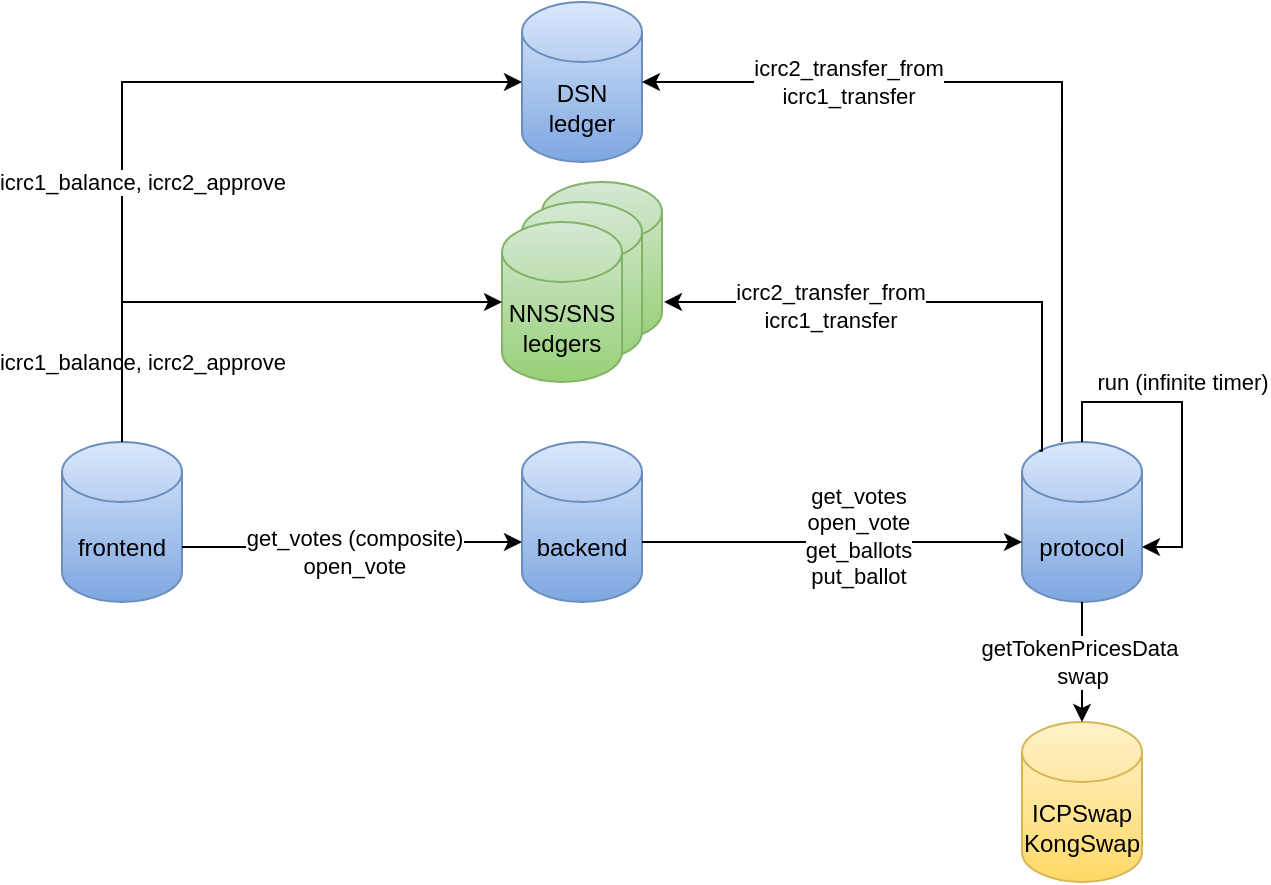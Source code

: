<mxfile version="26.0.16">
  <diagram name="Page-1" id="4YQ3M7ePslyWIL4b2Aoe">
    <mxGraphModel dx="1188" dy="658" grid="1" gridSize="10" guides="1" tooltips="1" connect="1" arrows="1" fold="1" page="1" pageScale="1" pageWidth="850" pageHeight="1100" math="0" shadow="0">
      <root>
        <mxCell id="0" />
        <mxCell id="1" parent="0" />
        <mxCell id="E03e79URPQWgSJ25w-YL-2" value="" style="shape=cylinder3;whiteSpace=wrap;html=1;boundedLbl=1;backgroundOutline=1;size=15;fillColor=#d5e8d4;strokeColor=#82b366;gradientColor=#97d077;" vertex="1" parent="1">
          <mxGeometry x="290" y="170" width="60" height="80" as="geometry" />
        </mxCell>
        <mxCell id="E03e79URPQWgSJ25w-YL-1" value="" style="shape=cylinder3;whiteSpace=wrap;html=1;boundedLbl=1;backgroundOutline=1;size=15;fillColor=#d5e8d4;strokeColor=#82b366;gradientColor=#97d077;" vertex="1" parent="1">
          <mxGeometry x="280" y="180" width="60" height="80" as="geometry" />
        </mxCell>
        <mxCell id="ApYlR3YKpeadKY-bWpYY-1" value="protocol" style="shape=cylinder3;whiteSpace=wrap;html=1;boundedLbl=1;backgroundOutline=1;size=15;fillColor=#dae8fc;strokeColor=#6c8ebf;gradientColor=#7ea6e0;" parent="1" vertex="1">
          <mxGeometry x="530" y="300" width="60" height="80" as="geometry" />
        </mxCell>
        <mxCell id="ApYlR3YKpeadKY-bWpYY-2" value="NNS/SNS&lt;div&gt;ledgers&lt;/div&gt;" style="shape=cylinder3;whiteSpace=wrap;html=1;boundedLbl=1;backgroundOutline=1;size=15;fillColor=#d5e8d4;strokeColor=#82b366;gradientColor=#97d077;" parent="1" vertex="1">
          <mxGeometry x="270" y="190" width="60" height="80" as="geometry" />
        </mxCell>
        <mxCell id="ApYlR3YKpeadKY-bWpYY-3" value="backend" style="shape=cylinder3;whiteSpace=wrap;html=1;boundedLbl=1;backgroundOutline=1;size=15;fillColor=#dae8fc;strokeColor=#6c8ebf;gradientColor=#7ea6e0;" parent="1" vertex="1">
          <mxGeometry x="280" y="300" width="60" height="80" as="geometry" />
        </mxCell>
        <mxCell id="ApYlR3YKpeadKY-bWpYY-4" value="DSN&lt;div&gt;ledger&lt;/div&gt;" style="shape=cylinder3;whiteSpace=wrap;html=1;boundedLbl=1;backgroundOutline=1;size=15;fillColor=#dae8fc;strokeColor=#6c8ebf;gradientColor=#7ea6e0;" parent="1" vertex="1">
          <mxGeometry x="280" y="80" width="60" height="80" as="geometry" />
        </mxCell>
        <mxCell id="ApYlR3YKpeadKY-bWpYY-5" value="frontend" style="shape=cylinder3;whiteSpace=wrap;html=1;boundedLbl=1;backgroundOutline=1;size=15;fillColor=#dae8fc;strokeColor=#6c8ebf;gradientColor=#7ea6e0;" parent="1" vertex="1">
          <mxGeometry x="50" y="300" width="60" height="80" as="geometry" />
        </mxCell>
        <mxCell id="ApYlR3YKpeadKY-bWpYY-7" style="edgeStyle=orthogonalEdgeStyle;rounded=0;orthogonalLoop=1;jettySize=auto;html=1;entryX=1;entryY=0;entryDx=0;entryDy=52.5;entryPerimeter=0;startArrow=classic;startFill=1;endArrow=none;" parent="1" source="ApYlR3YKpeadKY-bWpYY-3" target="ApYlR3YKpeadKY-bWpYY-5" edge="1">
          <mxGeometry relative="1" as="geometry">
            <Array as="points">
              <mxPoint x="200" y="350" />
              <mxPoint x="200" y="352" />
            </Array>
          </mxGeometry>
        </mxCell>
        <mxCell id="ApYlR3YKpeadKY-bWpYY-14" value="get_votes (composite)&lt;div&gt;&lt;span style=&quot;background-color: light-dark(#ffffff, var(--ge-dark-color, #121212)); color: light-dark(rgb(0, 0, 0), rgb(255, 255, 255));&quot;&gt;open_vote&lt;/span&gt;&lt;/div&gt;" style="edgeLabel;html=1;align=center;verticalAlign=middle;resizable=0;points=[];" parent="ApYlR3YKpeadKY-bWpYY-7" vertex="1" connectable="0">
          <mxGeometry x="0.145" y="2" relative="1" as="geometry">
            <mxPoint x="12" as="offset" />
          </mxGeometry>
        </mxCell>
        <mxCell id="ApYlR3YKpeadKY-bWpYY-8" style="edgeStyle=orthogonalEdgeStyle;rounded=0;orthogonalLoop=1;jettySize=auto;html=1;startArrow=classic;startFill=1;endArrow=none;" parent="1" source="ApYlR3YKpeadKY-bWpYY-1" edge="1">
          <mxGeometry relative="1" as="geometry">
            <mxPoint x="340" y="350" as="targetPoint" />
            <Array as="points">
              <mxPoint x="340" y="350" />
            </Array>
          </mxGeometry>
        </mxCell>
        <mxCell id="ApYlR3YKpeadKY-bWpYY-16" value="get_votes&lt;div&gt;open_vote&lt;/div&gt;&lt;div&gt;&lt;div&gt;get_ballots&lt;/div&gt;&lt;div&gt;put_ballot&lt;/div&gt;&lt;/div&gt;" style="edgeLabel;html=1;align=center;verticalAlign=middle;resizable=0;points=[];" parent="ApYlR3YKpeadKY-bWpYY-8" vertex="1" connectable="0">
          <mxGeometry x="-0.133" y="-3" relative="1" as="geometry">
            <mxPoint as="offset" />
          </mxGeometry>
        </mxCell>
        <mxCell id="ApYlR3YKpeadKY-bWpYY-11" style="edgeStyle=orthogonalEdgeStyle;rounded=0;orthogonalLoop=1;jettySize=auto;html=1;" parent="1" source="ApYlR3YKpeadKY-bWpYY-5" edge="1">
          <mxGeometry relative="1" as="geometry">
            <Array as="points">
              <mxPoint x="80" y="230" />
              <mxPoint x="270" y="230" />
            </Array>
            <mxPoint x="270" y="230" as="targetPoint" />
          </mxGeometry>
        </mxCell>
        <mxCell id="ApYlR3YKpeadKY-bWpYY-12" value="icrc1_balance, icrc2_approve" style="edgeLabel;html=1;align=center;verticalAlign=middle;resizable=0;points=[];" parent="ApYlR3YKpeadKY-bWpYY-11" vertex="1" connectable="0">
          <mxGeometry x="-0.469" y="4" relative="1" as="geometry">
            <mxPoint x="14" y="29" as="offset" />
          </mxGeometry>
        </mxCell>
        <mxCell id="ApYlR3YKpeadKY-bWpYY-13" style="edgeStyle=orthogonalEdgeStyle;rounded=0;orthogonalLoop=1;jettySize=auto;html=1;entryX=0;entryY=0.5;entryDx=0;entryDy=0;entryPerimeter=0;" parent="1" source="ApYlR3YKpeadKY-bWpYY-5" target="ApYlR3YKpeadKY-bWpYY-4" edge="1">
          <mxGeometry relative="1" as="geometry">
            <Array as="points">
              <mxPoint x="80" y="120" />
            </Array>
          </mxGeometry>
        </mxCell>
        <mxCell id="ApYlR3YKpeadKY-bWpYY-17" style="edgeStyle=orthogonalEdgeStyle;rounded=0;orthogonalLoop=1;jettySize=auto;html=1;entryX=1;entryY=0;entryDx=0;entryDy=52.5;entryPerimeter=0;" parent="1" source="ApYlR3YKpeadKY-bWpYY-1" target="ApYlR3YKpeadKY-bWpYY-1" edge="1">
          <mxGeometry relative="1" as="geometry" />
        </mxCell>
        <mxCell id="ApYlR3YKpeadKY-bWpYY-18" value="run (infinite timer)" style="edgeLabel;html=1;align=center;verticalAlign=middle;resizable=0;points=[];" parent="ApYlR3YKpeadKY-bWpYY-17" vertex="1" connectable="0">
          <mxGeometry x="-0.031" y="-2" relative="1" as="geometry">
            <mxPoint x="2" y="-19" as="offset" />
          </mxGeometry>
        </mxCell>
        <mxCell id="ApYlR3YKpeadKY-bWpYY-19" style="edgeStyle=orthogonalEdgeStyle;rounded=0;orthogonalLoop=1;jettySize=auto;html=1;startArrow=classic;startFill=1;endArrow=none;entryX=0.145;entryY=0;entryDx=0;entryDy=4.35;entryPerimeter=0;" parent="1" target="ApYlR3YKpeadKY-bWpYY-1" edge="1">
          <mxGeometry relative="1" as="geometry">
            <mxPoint x="351" y="230" as="sourcePoint" />
            <mxPoint x="540" y="300" as="targetPoint" />
            <Array as="points">
              <mxPoint x="540" y="230" />
              <mxPoint x="540" y="304" />
            </Array>
          </mxGeometry>
        </mxCell>
        <mxCell id="ApYlR3YKpeadKY-bWpYY-20" value="icrc2_transfer_from&lt;div&gt;icrc1_transfer&lt;/div&gt;" style="edgeLabel;html=1;align=center;verticalAlign=middle;resizable=0;points=[];" parent="ApYlR3YKpeadKY-bWpYY-19" vertex="1" connectable="0">
          <mxGeometry x="-0.144" y="-2" relative="1" as="geometry">
            <mxPoint x="-31" as="offset" />
          </mxGeometry>
        </mxCell>
        <mxCell id="ApYlR3YKpeadKY-bWpYY-21" style="edgeStyle=orthogonalEdgeStyle;rounded=0;orthogonalLoop=1;jettySize=auto;html=1;entryX=0.333;entryY=0;entryDx=0;entryDy=0;entryPerimeter=0;startArrow=classic;startFill=1;endArrow=none;" parent="1" source="ApYlR3YKpeadKY-bWpYY-4" target="ApYlR3YKpeadKY-bWpYY-1" edge="1">
          <mxGeometry relative="1" as="geometry" />
        </mxCell>
        <mxCell id="ApYlR3YKpeadKY-bWpYY-22" value="icrc2_transfer_from&lt;div&gt;icrc1_transfer&lt;/div&gt;" style="edgeLabel;html=1;align=center;verticalAlign=middle;resizable=0;points=[];" parent="ApYlR3YKpeadKY-bWpYY-21" vertex="1" connectable="0">
          <mxGeometry x="-0.473" relative="1" as="geometry">
            <mxPoint as="offset" />
          </mxGeometry>
        </mxCell>
        <mxCell id="ApYlR3YKpeadKY-bWpYY-23" value="icrc1_balance, icrc2_approve" style="edgeLabel;html=1;align=center;verticalAlign=middle;resizable=0;points=[];" parent="1" vertex="1" connectable="0">
          <mxGeometry x="90" y="170" as="geometry" />
        </mxCell>
        <mxCell id="E03e79URPQWgSJ25w-YL-3" value="ICPSwap&lt;div&gt;KongSwap&lt;/div&gt;" style="shape=cylinder3;whiteSpace=wrap;html=1;boundedLbl=1;backgroundOutline=1;size=15;fillColor=#fff2cc;strokeColor=#d6b656;gradientColor=#ffd966;" vertex="1" parent="1">
          <mxGeometry x="530" y="440" width="60" height="80" as="geometry" />
        </mxCell>
        <mxCell id="E03e79URPQWgSJ25w-YL-4" style="edgeStyle=orthogonalEdgeStyle;rounded=0;orthogonalLoop=1;jettySize=auto;html=1;exitX=0.5;exitY=1;exitDx=0;exitDy=0;exitPerimeter=0;entryX=0.5;entryY=0;entryDx=0;entryDy=0;entryPerimeter=0;" edge="1" parent="1" source="ApYlR3YKpeadKY-bWpYY-1" target="E03e79URPQWgSJ25w-YL-3">
          <mxGeometry relative="1" as="geometry">
            <Array as="points">
              <mxPoint x="560" y="410" />
              <mxPoint x="560" y="410" />
            </Array>
          </mxGeometry>
        </mxCell>
        <mxCell id="E03e79URPQWgSJ25w-YL-6" value="getTokenPricesData&amp;nbsp;&lt;div&gt;swap&lt;/div&gt;" style="edgeLabel;html=1;align=center;verticalAlign=middle;resizable=0;points=[];" vertex="1" connectable="0" parent="E03e79URPQWgSJ25w-YL-4">
          <mxGeometry x="-0.116" y="2" relative="1" as="geometry">
            <mxPoint x="-2" y="3" as="offset" />
          </mxGeometry>
        </mxCell>
      </root>
    </mxGraphModel>
  </diagram>
</mxfile>
